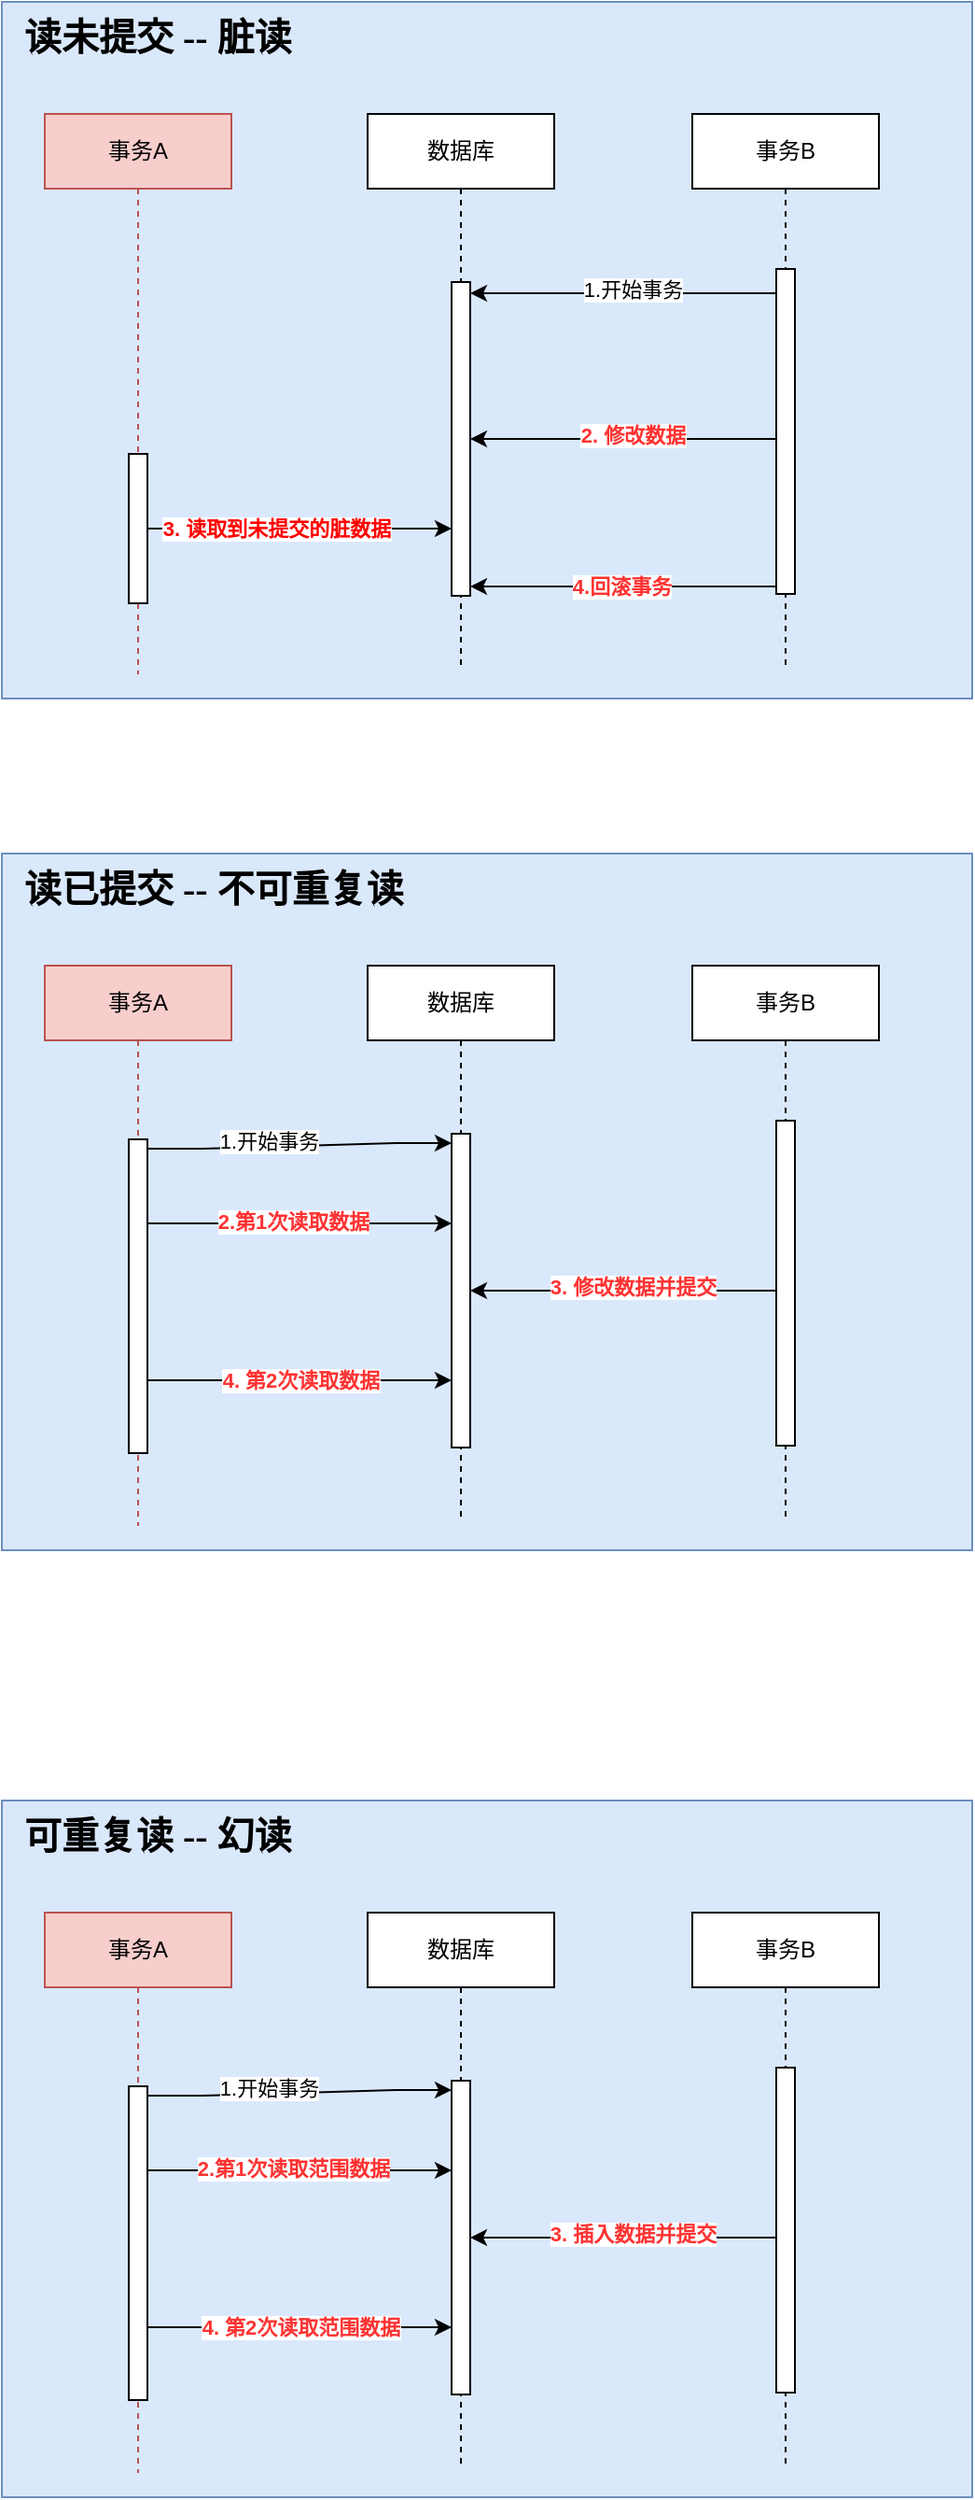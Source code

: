 <mxfile version="24.6.4" type="device">
  <diagram name="第 1 页" id="s8k18Gu-YwgIVwCcWICK">
    <mxGraphModel dx="1562" dy="909" grid="0" gridSize="10" guides="1" tooltips="1" connect="1" arrows="1" fold="1" page="1" pageScale="1" pageWidth="827" pageHeight="1169" math="0" shadow="0">
      <root>
        <mxCell id="0" />
        <mxCell id="1" parent="0" />
        <mxCell id="aO_xQG4fLNJBxeZxEgui-20" value="" style="group" vertex="1" connectable="0" parent="1">
          <mxGeometry x="145" y="236" width="520" height="373" as="geometry" />
        </mxCell>
        <mxCell id="aO_xQG4fLNJBxeZxEgui-19" value="&lt;font style=&quot;font-size: 20px;&quot; face=&quot;MesloLGS NF&quot;&gt;&lt;b&gt;&amp;nbsp; 读未提交 -- 脏读&lt;/b&gt;&lt;/font&gt;" style="rounded=0;whiteSpace=wrap;html=1;align=left;verticalAlign=top;fillColor=#dae8fc;strokeColor=#6c8ebf;" vertex="1" parent="aO_xQG4fLNJBxeZxEgui-20">
          <mxGeometry width="520" height="373" as="geometry" />
        </mxCell>
        <mxCell id="aO_xQG4fLNJBxeZxEgui-1" value="事务A" style="shape=umlLifeline;whiteSpace=wrap;html=1;container=1;dropTarget=0;collapsible=0;recursiveResize=0;outlineConnect=0;portConstraint=eastwest;newEdgeStyle={&quot;curved&quot;:0,&quot;rounded&quot;:0};points=[[0,0,0,0,5],[0,1,0,0,-5],[1,0,0,0,5],[1,1,0,0,-5]];perimeter=rectanglePerimeter;targetShapes=umlLifeline;participant=label;fillColor=#f8cecc;strokeColor=#b85450;" vertex="1" parent="aO_xQG4fLNJBxeZxEgui-20">
          <mxGeometry x="23" y="60" width="100" height="300" as="geometry" />
        </mxCell>
        <mxCell id="aO_xQG4fLNJBxeZxEgui-15" value="" style="html=1;points=[[0,0,0,0,5],[0,1,0,0,-5],[1,0,0,0,5],[1,1,0,0,-5]];perimeter=orthogonalPerimeter;outlineConnect=0;targetShapes=umlLifeline;portConstraint=eastwest;newEdgeStyle={&quot;curved&quot;:0,&quot;rounded&quot;:0};" vertex="1" parent="aO_xQG4fLNJBxeZxEgui-1">
          <mxGeometry x="45" y="182" width="10" height="80" as="geometry" />
        </mxCell>
        <mxCell id="aO_xQG4fLNJBxeZxEgui-2" value="数据库" style="shape=umlLifeline;perimeter=lifelinePerimeter;whiteSpace=wrap;html=1;container=1;dropTarget=0;collapsible=0;recursiveResize=0;outlineConnect=0;portConstraint=eastwest;newEdgeStyle={&quot;curved&quot;:0,&quot;rounded&quot;:0};" vertex="1" parent="aO_xQG4fLNJBxeZxEgui-20">
          <mxGeometry x="196" y="60" width="100" height="298" as="geometry" />
        </mxCell>
        <mxCell id="aO_xQG4fLNJBxeZxEgui-7" value="" style="html=1;points=[[0,0,0,0,5],[0,1,0,0,-5],[1,0,0,0,5],[1,1,0,0,-5]];perimeter=orthogonalPerimeter;outlineConnect=0;targetShapes=umlLifeline;portConstraint=eastwest;newEdgeStyle={&quot;curved&quot;:0,&quot;rounded&quot;:0};" vertex="1" parent="aO_xQG4fLNJBxeZxEgui-2">
          <mxGeometry x="45" y="90" width="10" height="168" as="geometry" />
        </mxCell>
        <mxCell id="aO_xQG4fLNJBxeZxEgui-3" value="事务B" style="shape=umlLifeline;perimeter=lifelinePerimeter;whiteSpace=wrap;html=1;container=1;dropTarget=0;collapsible=0;recursiveResize=0;outlineConnect=0;portConstraint=eastwest;newEdgeStyle={&quot;curved&quot;:0,&quot;rounded&quot;:0};" vertex="1" parent="aO_xQG4fLNJBxeZxEgui-20">
          <mxGeometry x="370" y="60" width="100" height="298" as="geometry" />
        </mxCell>
        <mxCell id="aO_xQG4fLNJBxeZxEgui-4" value="" style="html=1;points=[[0,0,0,0,5],[0,1,0,0,-5],[1,0,0,0,5],[1,1,0,0,-5]];perimeter=orthogonalPerimeter;outlineConnect=0;targetShapes=umlLifeline;portConstraint=eastwest;newEdgeStyle={&quot;curved&quot;:0,&quot;rounded&quot;:0};" vertex="1" parent="aO_xQG4fLNJBxeZxEgui-3">
          <mxGeometry x="45" y="83" width="10" height="174" as="geometry" />
        </mxCell>
        <mxCell id="aO_xQG4fLNJBxeZxEgui-16" style="edgeStyle=orthogonalEdgeStyle;rounded=0;orthogonalLoop=1;jettySize=auto;html=1;curved=0;" edge="1" parent="aO_xQG4fLNJBxeZxEgui-20" source="aO_xQG4fLNJBxeZxEgui-15" target="aO_xQG4fLNJBxeZxEgui-7">
          <mxGeometry relative="1" as="geometry">
            <Array as="points">
              <mxPoint x="195" y="282" />
              <mxPoint x="195" y="282" />
            </Array>
          </mxGeometry>
        </mxCell>
        <mxCell id="aO_xQG4fLNJBxeZxEgui-17" value="3. 读取到未提交的脏数据" style="edgeLabel;html=1;align=center;verticalAlign=middle;resizable=0;points=[];fontStyle=1;fontColor=#FF0000;" vertex="1" connectable="0" parent="aO_xQG4fLNJBxeZxEgui-16">
          <mxGeometry x="-0.161" relative="1" as="geometry">
            <mxPoint as="offset" />
          </mxGeometry>
        </mxCell>
        <mxCell id="aO_xQG4fLNJBxeZxEgui-8" value="" style="edgeStyle=orthogonalEdgeStyle;rounded=0;orthogonalLoop=1;jettySize=auto;html=1;curved=0;exitX=0;exitY=0;exitDx=0;exitDy=5;exitPerimeter=0;" edge="1" parent="aO_xQG4fLNJBxeZxEgui-20" source="aO_xQG4fLNJBxeZxEgui-4" target="aO_xQG4fLNJBxeZxEgui-7">
          <mxGeometry relative="1" as="geometry">
            <Array as="points">
              <mxPoint x="415" y="156" />
            </Array>
          </mxGeometry>
        </mxCell>
        <mxCell id="aO_xQG4fLNJBxeZxEgui-9" value="1.开始事务" style="edgeLabel;html=1;align=center;verticalAlign=middle;resizable=0;points=[];" vertex="1" connectable="0" parent="aO_xQG4fLNJBxeZxEgui-8">
          <mxGeometry x="-0.04" y="-2" relative="1" as="geometry">
            <mxPoint x="-3" as="offset" />
          </mxGeometry>
        </mxCell>
        <mxCell id="aO_xQG4fLNJBxeZxEgui-12" style="edgeStyle=orthogonalEdgeStyle;rounded=0;orthogonalLoop=1;jettySize=auto;html=1;curved=0;entryX=1;entryY=1;entryDx=0;entryDy=-5;entryPerimeter=0;" edge="1" parent="aO_xQG4fLNJBxeZxEgui-20" source="aO_xQG4fLNJBxeZxEgui-4" target="aO_xQG4fLNJBxeZxEgui-7">
          <mxGeometry relative="1" as="geometry">
            <Array as="points">
              <mxPoint x="420" y="313" />
            </Array>
          </mxGeometry>
        </mxCell>
        <mxCell id="aO_xQG4fLNJBxeZxEgui-13" value="4.回滚事务" style="edgeLabel;html=1;align=center;verticalAlign=middle;resizable=0;points=[];fontColor=#FF3333;fontStyle=1" vertex="1" connectable="0" parent="aO_xQG4fLNJBxeZxEgui-12">
          <mxGeometry x="-0.161" relative="1" as="geometry">
            <mxPoint x="-14" as="offset" />
          </mxGeometry>
        </mxCell>
        <mxCell id="aO_xQG4fLNJBxeZxEgui-10" style="edgeStyle=orthogonalEdgeStyle;rounded=0;orthogonalLoop=1;jettySize=auto;html=1;curved=0;" edge="1" parent="aO_xQG4fLNJBxeZxEgui-20" source="aO_xQG4fLNJBxeZxEgui-4" target="aO_xQG4fLNJBxeZxEgui-7">
          <mxGeometry relative="1" as="geometry">
            <mxPoint x="194.5" y="227" as="targetPoint" />
            <Array as="points">
              <mxPoint x="378" y="234" />
              <mxPoint x="378" y="234" />
            </Array>
          </mxGeometry>
        </mxCell>
        <mxCell id="aO_xQG4fLNJBxeZxEgui-11" value="2. 修改数据" style="edgeLabel;html=1;align=center;verticalAlign=middle;resizable=0;points=[];fontColor=#FF3333;fontStyle=1" vertex="1" connectable="0" parent="aO_xQG4fLNJBxeZxEgui-10">
          <mxGeometry x="0.027" y="-2" relative="1" as="geometry">
            <mxPoint x="7" as="offset" />
          </mxGeometry>
        </mxCell>
        <mxCell id="aO_xQG4fLNJBxeZxEgui-21" value="" style="group;fillColor=#f8cecc;strokeColor=#b85450;" vertex="1" connectable="0" parent="1">
          <mxGeometry x="145" y="692" width="520" height="373" as="geometry" />
        </mxCell>
        <mxCell id="aO_xQG4fLNJBxeZxEgui-22" value="&lt;font style=&quot;font-size: 20px;&quot; face=&quot;MesloLGS NF&quot;&gt;&lt;b&gt;&amp;nbsp; 读已提交 -- 不可重复读&lt;/b&gt;&lt;/font&gt;" style="rounded=0;whiteSpace=wrap;html=1;align=left;verticalAlign=top;fillColor=#dae8fc;strokeColor=#6c8ebf;" vertex="1" parent="aO_xQG4fLNJBxeZxEgui-21">
          <mxGeometry width="520" height="373" as="geometry" />
        </mxCell>
        <mxCell id="aO_xQG4fLNJBxeZxEgui-23" value="事务A" style="shape=umlLifeline;whiteSpace=wrap;html=1;container=1;dropTarget=0;collapsible=0;recursiveResize=0;outlineConnect=0;portConstraint=eastwest;newEdgeStyle={&quot;curved&quot;:0,&quot;rounded&quot;:0};points=[[0,0,0,0,5],[0,1,0,0,-5],[1,0,0,0,5],[1,1,0,0,-5]];perimeter=rectanglePerimeter;targetShapes=umlLifeline;participant=label;fillColor=#f8cecc;strokeColor=#b85450;" vertex="1" parent="aO_xQG4fLNJBxeZxEgui-21">
          <mxGeometry x="23" y="60" width="100" height="300" as="geometry" />
        </mxCell>
        <mxCell id="aO_xQG4fLNJBxeZxEgui-39" value="" style="html=1;points=[[0,0,0,0,5],[0,1,0,0,-5],[1,0,0,0,5],[1,1,0,0,-5]];perimeter=orthogonalPerimeter;outlineConnect=0;targetShapes=umlLifeline;portConstraint=eastwest;newEdgeStyle={&quot;curved&quot;:0,&quot;rounded&quot;:0};" vertex="1" parent="aO_xQG4fLNJBxeZxEgui-23">
          <mxGeometry x="45" y="93" width="10" height="168" as="geometry" />
        </mxCell>
        <mxCell id="aO_xQG4fLNJBxeZxEgui-25" value="数据库" style="shape=umlLifeline;perimeter=lifelinePerimeter;whiteSpace=wrap;html=1;container=1;dropTarget=0;collapsible=0;recursiveResize=0;outlineConnect=0;portConstraint=eastwest;newEdgeStyle={&quot;curved&quot;:0,&quot;rounded&quot;:0};" vertex="1" parent="aO_xQG4fLNJBxeZxEgui-21">
          <mxGeometry x="196" y="60" width="100" height="298" as="geometry" />
        </mxCell>
        <mxCell id="aO_xQG4fLNJBxeZxEgui-26" value="" style="html=1;points=[[0,0,0,0,5],[0,1,0,0,-5],[1,0,0,0,5],[1,1,0,0,-5]];perimeter=orthogonalPerimeter;outlineConnect=0;targetShapes=umlLifeline;portConstraint=eastwest;newEdgeStyle={&quot;curved&quot;:0,&quot;rounded&quot;:0};" vertex="1" parent="aO_xQG4fLNJBxeZxEgui-25">
          <mxGeometry x="45" y="90" width="10" height="168" as="geometry" />
        </mxCell>
        <mxCell id="aO_xQG4fLNJBxeZxEgui-27" value="事务B" style="shape=umlLifeline;perimeter=lifelinePerimeter;whiteSpace=wrap;html=1;container=1;dropTarget=0;collapsible=0;recursiveResize=0;outlineConnect=0;portConstraint=eastwest;newEdgeStyle={&quot;curved&quot;:0,&quot;rounded&quot;:0};" vertex="1" parent="aO_xQG4fLNJBxeZxEgui-21">
          <mxGeometry x="370" y="60" width="100" height="298" as="geometry" />
        </mxCell>
        <mxCell id="aO_xQG4fLNJBxeZxEgui-28" value="" style="html=1;points=[[0,0,0,0,5],[0,1,0,0,-5],[1,0,0,0,5],[1,1,0,0,-5]];perimeter=orthogonalPerimeter;outlineConnect=0;targetShapes=umlLifeline;portConstraint=eastwest;newEdgeStyle={&quot;curved&quot;:0,&quot;rounded&quot;:0};" vertex="1" parent="aO_xQG4fLNJBxeZxEgui-27">
          <mxGeometry x="45" y="83" width="10" height="174" as="geometry" />
        </mxCell>
        <mxCell id="aO_xQG4fLNJBxeZxEgui-35" style="edgeStyle=orthogonalEdgeStyle;rounded=0;orthogonalLoop=1;jettySize=auto;html=1;curved=0;" edge="1" parent="aO_xQG4fLNJBxeZxEgui-21" source="aO_xQG4fLNJBxeZxEgui-28" target="aO_xQG4fLNJBxeZxEgui-26">
          <mxGeometry relative="1" as="geometry">
            <mxPoint x="194.5" y="227" as="targetPoint" />
            <Array as="points">
              <mxPoint x="378" y="234" />
              <mxPoint x="378" y="234" />
            </Array>
          </mxGeometry>
        </mxCell>
        <mxCell id="aO_xQG4fLNJBxeZxEgui-36" value="3. 修改数据并提交" style="edgeLabel;html=1;align=center;verticalAlign=middle;resizable=0;points=[];fontColor=#FF3333;fontStyle=1" vertex="1" connectable="0" parent="aO_xQG4fLNJBxeZxEgui-35">
          <mxGeometry x="0.027" y="-2" relative="1" as="geometry">
            <mxPoint x="7" as="offset" />
          </mxGeometry>
        </mxCell>
        <mxCell id="aO_xQG4fLNJBxeZxEgui-41" style="edgeStyle=entityRelationEdgeStyle;rounded=0;orthogonalLoop=1;jettySize=auto;html=1;exitX=1;exitY=0;exitDx=0;exitDy=5;exitPerimeter=0;entryX=0;entryY=0;entryDx=0;entryDy=5;entryPerimeter=0;elbow=vertical;" edge="1" parent="aO_xQG4fLNJBxeZxEgui-21" source="aO_xQG4fLNJBxeZxEgui-39" target="aO_xQG4fLNJBxeZxEgui-26">
          <mxGeometry relative="1" as="geometry" />
        </mxCell>
        <mxCell id="aO_xQG4fLNJBxeZxEgui-43" value="1.开始事务" style="edgeLabel;html=1;align=center;verticalAlign=middle;resizable=0;points=[];" vertex="1" connectable="0" parent="aO_xQG4fLNJBxeZxEgui-41">
          <mxGeometry x="-0.204" y="3" relative="1" as="geometry">
            <mxPoint as="offset" />
          </mxGeometry>
        </mxCell>
        <mxCell id="aO_xQG4fLNJBxeZxEgui-44" style="edgeStyle=orthogonalEdgeStyle;rounded=0;orthogonalLoop=1;jettySize=auto;html=1;curved=0;" edge="1" parent="aO_xQG4fLNJBxeZxEgui-21" source="aO_xQG4fLNJBxeZxEgui-39" target="aO_xQG4fLNJBxeZxEgui-26">
          <mxGeometry relative="1" as="geometry">
            <Array as="points">
              <mxPoint x="129" y="198" />
              <mxPoint x="129" y="198" />
            </Array>
          </mxGeometry>
        </mxCell>
        <mxCell id="aO_xQG4fLNJBxeZxEgui-45" value="2.第1次读取数据" style="edgeLabel;html=1;align=center;verticalAlign=middle;resizable=0;points=[];fontColor=#FF3333;fontStyle=1" vertex="1" connectable="0" parent="aO_xQG4fLNJBxeZxEgui-44">
          <mxGeometry x="-0.303" y="3" relative="1" as="geometry">
            <mxPoint x="21" y="2" as="offset" />
          </mxGeometry>
        </mxCell>
        <mxCell id="aO_xQG4fLNJBxeZxEgui-46" style="edgeStyle=orthogonalEdgeStyle;rounded=0;orthogonalLoop=1;jettySize=auto;html=1;curved=0;" edge="1" parent="aO_xQG4fLNJBxeZxEgui-21" source="aO_xQG4fLNJBxeZxEgui-39" target="aO_xQG4fLNJBxeZxEgui-26">
          <mxGeometry relative="1" as="geometry">
            <Array as="points">
              <mxPoint x="126" y="282" />
              <mxPoint x="126" y="282" />
            </Array>
          </mxGeometry>
        </mxCell>
        <mxCell id="aO_xQG4fLNJBxeZxEgui-47" value="4. 第2次读取数据" style="edgeLabel;html=1;align=center;verticalAlign=middle;resizable=0;points=[];fontStyle=1;fontColor=#FF3333;" vertex="1" connectable="0" parent="aO_xQG4fLNJBxeZxEgui-46">
          <mxGeometry x="-0.34" y="2" relative="1" as="geometry">
            <mxPoint x="28" y="2" as="offset" />
          </mxGeometry>
        </mxCell>
        <mxCell id="aO_xQG4fLNJBxeZxEgui-48" value="" style="group;fillColor=#f8cecc;strokeColor=#b85450;" vertex="1" connectable="0" parent="1">
          <mxGeometry x="145" y="1199" width="520" height="373" as="geometry" />
        </mxCell>
        <mxCell id="aO_xQG4fLNJBxeZxEgui-49" value="&lt;font style=&quot;font-size: 20px;&quot; face=&quot;MesloLGS NF&quot;&gt;&lt;b&gt;&amp;nbsp; 可重复读 -- 幻读&lt;/b&gt;&lt;/font&gt;" style="rounded=0;whiteSpace=wrap;html=1;align=left;verticalAlign=top;fillColor=#dae8fc;strokeColor=#6c8ebf;" vertex="1" parent="aO_xQG4fLNJBxeZxEgui-48">
          <mxGeometry width="520" height="373" as="geometry" />
        </mxCell>
        <mxCell id="aO_xQG4fLNJBxeZxEgui-50" value="事务A" style="shape=umlLifeline;whiteSpace=wrap;html=1;container=1;dropTarget=0;collapsible=0;recursiveResize=0;outlineConnect=0;portConstraint=eastwest;newEdgeStyle={&quot;curved&quot;:0,&quot;rounded&quot;:0};points=[[0,0,0,0,5],[0,1,0,0,-5],[1,0,0,0,5],[1,1,0,0,-5]];perimeter=rectanglePerimeter;targetShapes=umlLifeline;participant=label;fillColor=#f8cecc;strokeColor=#b85450;" vertex="1" parent="aO_xQG4fLNJBxeZxEgui-48">
          <mxGeometry x="23" y="60" width="100" height="300" as="geometry" />
        </mxCell>
        <mxCell id="aO_xQG4fLNJBxeZxEgui-51" value="" style="html=1;points=[[0,0,0,0,5],[0,1,0,0,-5],[1,0,0,0,5],[1,1,0,0,-5]];perimeter=orthogonalPerimeter;outlineConnect=0;targetShapes=umlLifeline;portConstraint=eastwest;newEdgeStyle={&quot;curved&quot;:0,&quot;rounded&quot;:0};" vertex="1" parent="aO_xQG4fLNJBxeZxEgui-50">
          <mxGeometry x="45" y="93" width="10" height="168" as="geometry" />
        </mxCell>
        <mxCell id="aO_xQG4fLNJBxeZxEgui-52" value="数据库" style="shape=umlLifeline;perimeter=lifelinePerimeter;whiteSpace=wrap;html=1;container=1;dropTarget=0;collapsible=0;recursiveResize=0;outlineConnect=0;portConstraint=eastwest;newEdgeStyle={&quot;curved&quot;:0,&quot;rounded&quot;:0};" vertex="1" parent="aO_xQG4fLNJBxeZxEgui-48">
          <mxGeometry x="196" y="60" width="100" height="298" as="geometry" />
        </mxCell>
        <mxCell id="aO_xQG4fLNJBxeZxEgui-53" value="" style="html=1;points=[[0,0,0,0,5],[0,1,0,0,-5],[1,0,0,0,5],[1,1,0,0,-5]];perimeter=orthogonalPerimeter;outlineConnect=0;targetShapes=umlLifeline;portConstraint=eastwest;newEdgeStyle={&quot;curved&quot;:0,&quot;rounded&quot;:0};" vertex="1" parent="aO_xQG4fLNJBxeZxEgui-52">
          <mxGeometry x="45" y="90" width="10" height="168" as="geometry" />
        </mxCell>
        <mxCell id="aO_xQG4fLNJBxeZxEgui-54" value="事务B" style="shape=umlLifeline;perimeter=lifelinePerimeter;whiteSpace=wrap;html=1;container=1;dropTarget=0;collapsible=0;recursiveResize=0;outlineConnect=0;portConstraint=eastwest;newEdgeStyle={&quot;curved&quot;:0,&quot;rounded&quot;:0};" vertex="1" parent="aO_xQG4fLNJBxeZxEgui-48">
          <mxGeometry x="370" y="60" width="100" height="298" as="geometry" />
        </mxCell>
        <mxCell id="aO_xQG4fLNJBxeZxEgui-55" value="" style="html=1;points=[[0,0,0,0,5],[0,1,0,0,-5],[1,0,0,0,5],[1,1,0,0,-5]];perimeter=orthogonalPerimeter;outlineConnect=0;targetShapes=umlLifeline;portConstraint=eastwest;newEdgeStyle={&quot;curved&quot;:0,&quot;rounded&quot;:0};" vertex="1" parent="aO_xQG4fLNJBxeZxEgui-54">
          <mxGeometry x="45" y="83" width="10" height="174" as="geometry" />
        </mxCell>
        <mxCell id="aO_xQG4fLNJBxeZxEgui-56" style="edgeStyle=orthogonalEdgeStyle;rounded=0;orthogonalLoop=1;jettySize=auto;html=1;curved=0;" edge="1" parent="aO_xQG4fLNJBxeZxEgui-48" source="aO_xQG4fLNJBxeZxEgui-55" target="aO_xQG4fLNJBxeZxEgui-53">
          <mxGeometry relative="1" as="geometry">
            <mxPoint x="194.5" y="227" as="targetPoint" />
            <Array as="points">
              <mxPoint x="378" y="234" />
              <mxPoint x="378" y="234" />
            </Array>
          </mxGeometry>
        </mxCell>
        <mxCell id="aO_xQG4fLNJBxeZxEgui-57" value="3. 插入数据并提交" style="edgeLabel;html=1;align=center;verticalAlign=middle;resizable=0;points=[];fontColor=#FF3333;fontStyle=1" vertex="1" connectable="0" parent="aO_xQG4fLNJBxeZxEgui-56">
          <mxGeometry x="0.027" y="-2" relative="1" as="geometry">
            <mxPoint x="7" as="offset" />
          </mxGeometry>
        </mxCell>
        <mxCell id="aO_xQG4fLNJBxeZxEgui-58" style="edgeStyle=entityRelationEdgeStyle;rounded=0;orthogonalLoop=1;jettySize=auto;html=1;exitX=1;exitY=0;exitDx=0;exitDy=5;exitPerimeter=0;entryX=0;entryY=0;entryDx=0;entryDy=5;entryPerimeter=0;elbow=vertical;" edge="1" parent="aO_xQG4fLNJBxeZxEgui-48" source="aO_xQG4fLNJBxeZxEgui-51" target="aO_xQG4fLNJBxeZxEgui-53">
          <mxGeometry relative="1" as="geometry" />
        </mxCell>
        <mxCell id="aO_xQG4fLNJBxeZxEgui-59" value="1.开始事务" style="edgeLabel;html=1;align=center;verticalAlign=middle;resizable=0;points=[];" vertex="1" connectable="0" parent="aO_xQG4fLNJBxeZxEgui-58">
          <mxGeometry x="-0.204" y="3" relative="1" as="geometry">
            <mxPoint as="offset" />
          </mxGeometry>
        </mxCell>
        <mxCell id="aO_xQG4fLNJBxeZxEgui-60" style="edgeStyle=orthogonalEdgeStyle;rounded=0;orthogonalLoop=1;jettySize=auto;html=1;curved=0;" edge="1" parent="aO_xQG4fLNJBxeZxEgui-48" source="aO_xQG4fLNJBxeZxEgui-51" target="aO_xQG4fLNJBxeZxEgui-53">
          <mxGeometry relative="1" as="geometry">
            <Array as="points">
              <mxPoint x="129" y="198" />
              <mxPoint x="129" y="198" />
            </Array>
          </mxGeometry>
        </mxCell>
        <mxCell id="aO_xQG4fLNJBxeZxEgui-61" value="2.第1次读取范围数据" style="edgeLabel;html=1;align=center;verticalAlign=middle;resizable=0;points=[];fontColor=#FF3333;fontStyle=1" vertex="1" connectable="0" parent="aO_xQG4fLNJBxeZxEgui-60">
          <mxGeometry x="-0.303" y="3" relative="1" as="geometry">
            <mxPoint x="21" y="2" as="offset" />
          </mxGeometry>
        </mxCell>
        <mxCell id="aO_xQG4fLNJBxeZxEgui-62" style="edgeStyle=orthogonalEdgeStyle;rounded=0;orthogonalLoop=1;jettySize=auto;html=1;curved=0;" edge="1" parent="aO_xQG4fLNJBxeZxEgui-48" source="aO_xQG4fLNJBxeZxEgui-51" target="aO_xQG4fLNJBxeZxEgui-53">
          <mxGeometry relative="1" as="geometry">
            <Array as="points">
              <mxPoint x="126" y="282" />
              <mxPoint x="126" y="282" />
            </Array>
          </mxGeometry>
        </mxCell>
        <mxCell id="aO_xQG4fLNJBxeZxEgui-63" value="4. 第2次读取范围数据" style="edgeLabel;html=1;align=center;verticalAlign=middle;resizable=0;points=[];fontStyle=1;fontColor=#FF3333;" vertex="1" connectable="0" parent="aO_xQG4fLNJBxeZxEgui-62">
          <mxGeometry x="-0.34" y="2" relative="1" as="geometry">
            <mxPoint x="28" y="2" as="offset" />
          </mxGeometry>
        </mxCell>
      </root>
    </mxGraphModel>
  </diagram>
</mxfile>
